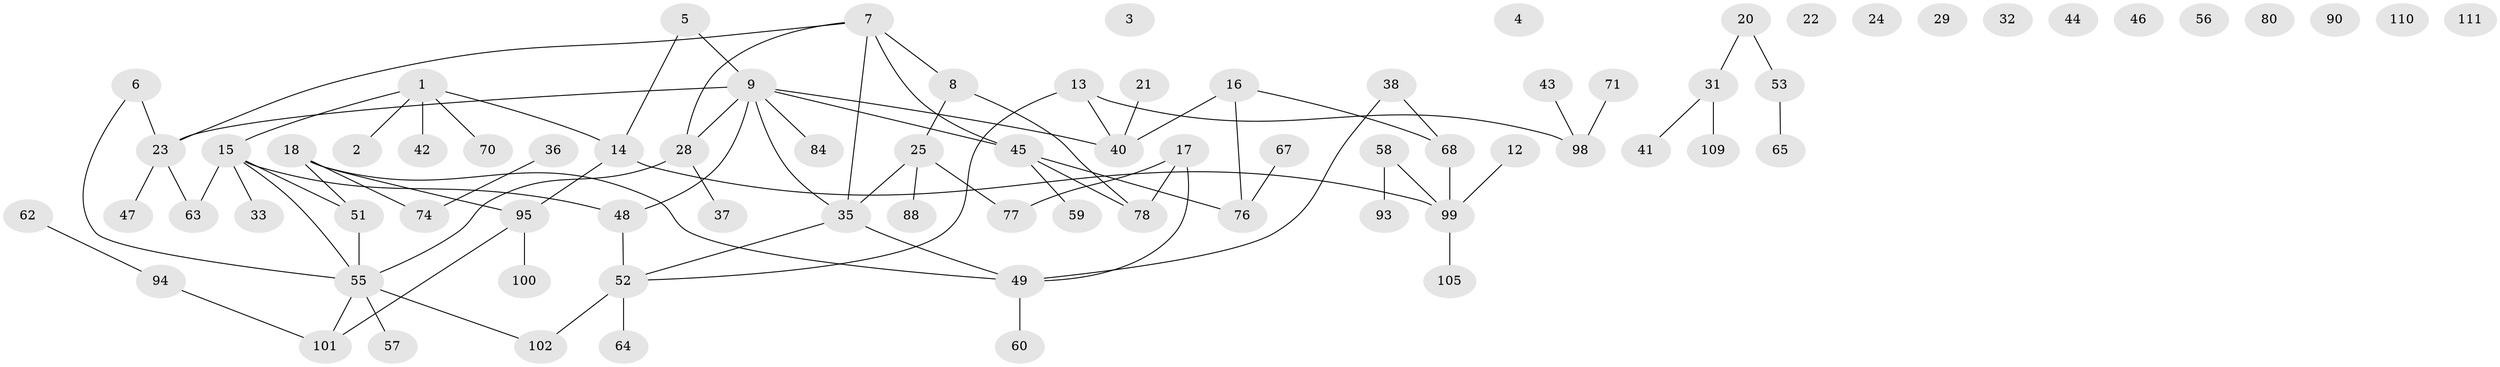 // original degree distribution, {5: 0.02654867256637168, 2: 0.22123893805309736, 0: 0.10619469026548672, 3: 0.18584070796460178, 6: 0.02654867256637168, 1: 0.3008849557522124, 4: 0.13274336283185842}
// Generated by graph-tools (version 1.1) at 2025/41/03/06/25 10:41:23]
// undirected, 78 vertices, 84 edges
graph export_dot {
graph [start="1"]
  node [color=gray90,style=filled];
  1 [super="+75"];
  2 [super="+10"];
  3;
  4;
  5 [super="+34"];
  6;
  7 [super="+11"];
  8 [super="+108"];
  9 [super="+50"];
  12;
  13 [super="+66"];
  14 [super="+83"];
  15 [super="+19"];
  16 [super="+113"];
  17 [super="+39"];
  18 [super="+27"];
  20 [super="+89"];
  21;
  22;
  23 [super="+73"];
  24;
  25 [super="+26"];
  28 [super="+30"];
  29;
  31 [super="+96"];
  32;
  33 [super="+92"];
  35 [super="+54"];
  36;
  37 [super="+103"];
  38;
  40 [super="+87"];
  41;
  42;
  43 [super="+61"];
  44 [super="+79"];
  45 [super="+91"];
  46;
  47;
  48;
  49 [super="+112"];
  51 [super="+85"];
  52 [super="+72"];
  53 [super="+81"];
  55 [super="+69"];
  56;
  57;
  58;
  59;
  60;
  62;
  63;
  64;
  65;
  67;
  68 [super="+86"];
  70;
  71 [super="+97"];
  74;
  76 [super="+82"];
  77;
  78;
  80;
  84;
  88;
  90;
  93;
  94 [super="+104"];
  95 [super="+106"];
  98;
  99 [super="+107"];
  100;
  101;
  102;
  105;
  109;
  110;
  111;
  1 -- 2;
  1 -- 15;
  1 -- 42;
  1 -- 70;
  1 -- 14;
  5 -- 9;
  5 -- 14;
  6 -- 23;
  6 -- 55;
  7 -- 28;
  7 -- 35;
  7 -- 23;
  7 -- 45;
  7 -- 8;
  8 -- 25;
  8 -- 78;
  9 -- 28;
  9 -- 48;
  9 -- 23;
  9 -- 45;
  9 -- 40;
  9 -- 35;
  9 -- 84;
  12 -- 99;
  13 -- 98;
  13 -- 52;
  13 -- 40;
  14 -- 99 [weight=2];
  14 -- 95;
  15 -- 63;
  15 -- 48;
  15 -- 51;
  15 -- 55;
  15 -- 33;
  16 -- 76;
  16 -- 40;
  16 -- 68;
  17 -- 77;
  17 -- 78;
  17 -- 49;
  18 -- 51;
  18 -- 74;
  18 -- 49;
  18 -- 95;
  20 -- 53;
  20 -- 31;
  21 -- 40;
  23 -- 63;
  23 -- 47;
  25 -- 77;
  25 -- 88;
  25 -- 35;
  28 -- 55;
  28 -- 37;
  31 -- 41;
  31 -- 109;
  35 -- 52;
  35 -- 49;
  36 -- 74;
  38 -- 49;
  38 -- 68;
  43 -- 98;
  45 -- 76;
  45 -- 59;
  45 -- 78;
  48 -- 52;
  49 -- 60;
  51 -- 55;
  52 -- 64;
  52 -- 102;
  53 -- 65;
  55 -- 57;
  55 -- 101;
  55 -- 102;
  58 -- 93;
  58 -- 99;
  62 -- 94;
  67 -- 76;
  68 -- 99;
  71 -- 98;
  94 -- 101;
  95 -- 101;
  95 -- 100;
  99 -- 105;
}
